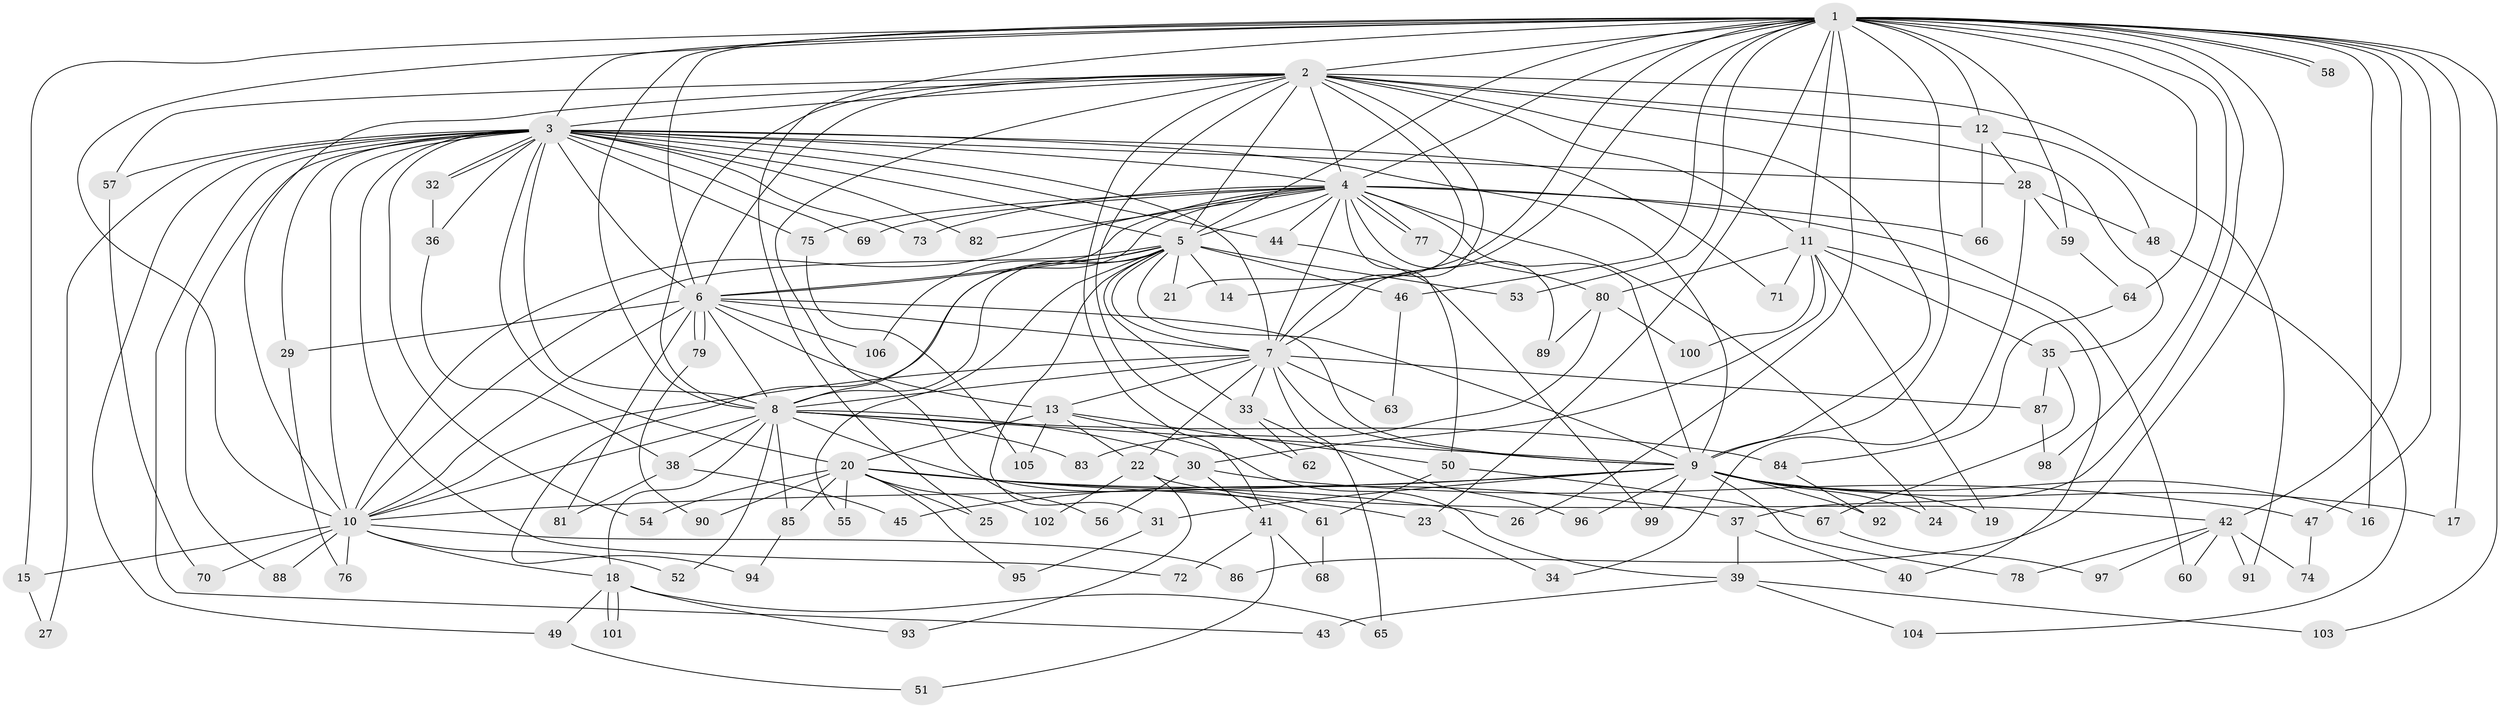 // Generated by graph-tools (version 1.1) at 2025/35/03/09/25 02:35:07]
// undirected, 106 vertices, 237 edges
graph export_dot {
graph [start="1"]
  node [color=gray90,style=filled];
  1;
  2;
  3;
  4;
  5;
  6;
  7;
  8;
  9;
  10;
  11;
  12;
  13;
  14;
  15;
  16;
  17;
  18;
  19;
  20;
  21;
  22;
  23;
  24;
  25;
  26;
  27;
  28;
  29;
  30;
  31;
  32;
  33;
  34;
  35;
  36;
  37;
  38;
  39;
  40;
  41;
  42;
  43;
  44;
  45;
  46;
  47;
  48;
  49;
  50;
  51;
  52;
  53;
  54;
  55;
  56;
  57;
  58;
  59;
  60;
  61;
  62;
  63;
  64;
  65;
  66;
  67;
  68;
  69;
  70;
  71;
  72;
  73;
  74;
  75;
  76;
  77;
  78;
  79;
  80;
  81;
  82;
  83;
  84;
  85;
  86;
  87;
  88;
  89;
  90;
  91;
  92;
  93;
  94;
  95;
  96;
  97;
  98;
  99;
  100;
  101;
  102;
  103;
  104;
  105;
  106;
  1 -- 2;
  1 -- 3;
  1 -- 4;
  1 -- 5;
  1 -- 6;
  1 -- 7;
  1 -- 8;
  1 -- 9;
  1 -- 10;
  1 -- 11;
  1 -- 12;
  1 -- 14;
  1 -- 15;
  1 -- 16;
  1 -- 17;
  1 -- 23;
  1 -- 25;
  1 -- 26;
  1 -- 37;
  1 -- 42;
  1 -- 46;
  1 -- 47;
  1 -- 53;
  1 -- 58;
  1 -- 58;
  1 -- 59;
  1 -- 64;
  1 -- 86;
  1 -- 98;
  1 -- 103;
  2 -- 3;
  2 -- 4;
  2 -- 5;
  2 -- 6;
  2 -- 7;
  2 -- 8;
  2 -- 9;
  2 -- 10;
  2 -- 11;
  2 -- 12;
  2 -- 21;
  2 -- 35;
  2 -- 41;
  2 -- 56;
  2 -- 57;
  2 -- 62;
  2 -- 91;
  3 -- 4;
  3 -- 5;
  3 -- 6;
  3 -- 7;
  3 -- 8;
  3 -- 9;
  3 -- 10;
  3 -- 20;
  3 -- 27;
  3 -- 28;
  3 -- 29;
  3 -- 32;
  3 -- 32;
  3 -- 36;
  3 -- 43;
  3 -- 44;
  3 -- 49;
  3 -- 54;
  3 -- 57;
  3 -- 69;
  3 -- 71;
  3 -- 72;
  3 -- 73;
  3 -- 75;
  3 -- 82;
  3 -- 88;
  4 -- 5;
  4 -- 6;
  4 -- 7;
  4 -- 8;
  4 -- 9;
  4 -- 10;
  4 -- 24;
  4 -- 44;
  4 -- 50;
  4 -- 60;
  4 -- 66;
  4 -- 69;
  4 -- 73;
  4 -- 75;
  4 -- 77;
  4 -- 77;
  4 -- 82;
  4 -- 89;
  5 -- 6;
  5 -- 7;
  5 -- 8;
  5 -- 9;
  5 -- 10;
  5 -- 14;
  5 -- 21;
  5 -- 31;
  5 -- 33;
  5 -- 46;
  5 -- 53;
  5 -- 55;
  5 -- 94;
  5 -- 106;
  6 -- 7;
  6 -- 8;
  6 -- 9;
  6 -- 10;
  6 -- 13;
  6 -- 29;
  6 -- 79;
  6 -- 79;
  6 -- 81;
  6 -- 106;
  7 -- 8;
  7 -- 9;
  7 -- 10;
  7 -- 13;
  7 -- 22;
  7 -- 33;
  7 -- 63;
  7 -- 65;
  7 -- 87;
  8 -- 9;
  8 -- 10;
  8 -- 18;
  8 -- 30;
  8 -- 38;
  8 -- 52;
  8 -- 61;
  8 -- 83;
  8 -- 84;
  8 -- 85;
  9 -- 10;
  9 -- 16;
  9 -- 17;
  9 -- 19;
  9 -- 24;
  9 -- 31;
  9 -- 45;
  9 -- 78;
  9 -- 92;
  9 -- 96;
  9 -- 99;
  10 -- 15;
  10 -- 18;
  10 -- 52;
  10 -- 70;
  10 -- 76;
  10 -- 86;
  10 -- 88;
  11 -- 19;
  11 -- 30;
  11 -- 35;
  11 -- 40;
  11 -- 71;
  11 -- 80;
  11 -- 100;
  12 -- 28;
  12 -- 48;
  12 -- 66;
  13 -- 20;
  13 -- 22;
  13 -- 39;
  13 -- 50;
  13 -- 105;
  15 -- 27;
  18 -- 49;
  18 -- 65;
  18 -- 93;
  18 -- 101;
  18 -- 101;
  20 -- 23;
  20 -- 25;
  20 -- 26;
  20 -- 37;
  20 -- 54;
  20 -- 55;
  20 -- 85;
  20 -- 90;
  20 -- 95;
  20 -- 102;
  22 -- 42;
  22 -- 93;
  22 -- 102;
  23 -- 34;
  28 -- 34;
  28 -- 48;
  28 -- 59;
  29 -- 76;
  30 -- 41;
  30 -- 47;
  30 -- 56;
  31 -- 95;
  32 -- 36;
  33 -- 62;
  33 -- 96;
  35 -- 67;
  35 -- 87;
  36 -- 38;
  37 -- 39;
  37 -- 40;
  38 -- 45;
  38 -- 81;
  39 -- 43;
  39 -- 103;
  39 -- 104;
  41 -- 51;
  41 -- 68;
  41 -- 72;
  42 -- 60;
  42 -- 74;
  42 -- 78;
  42 -- 91;
  42 -- 97;
  44 -- 99;
  46 -- 63;
  47 -- 74;
  48 -- 104;
  49 -- 51;
  50 -- 61;
  50 -- 67;
  57 -- 70;
  59 -- 64;
  61 -- 68;
  64 -- 84;
  67 -- 97;
  75 -- 105;
  77 -- 80;
  79 -- 90;
  80 -- 83;
  80 -- 89;
  80 -- 100;
  84 -- 92;
  85 -- 94;
  87 -- 98;
}
